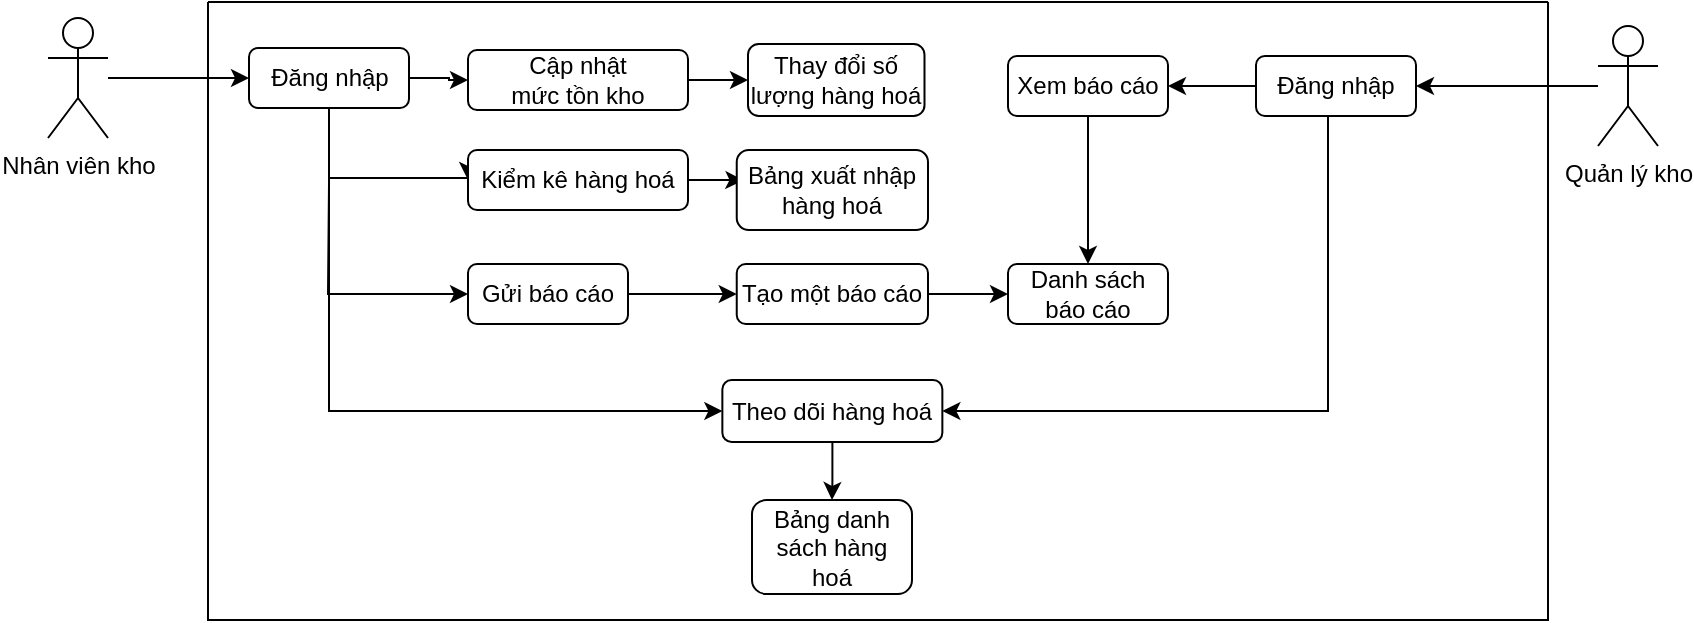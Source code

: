<mxfile version="26.2.13">
  <diagram name="Trang-1" id="D9kbNR4Y4z5BwE0H5Da0">
    <mxGraphModel dx="728" dy="394" grid="1" gridSize="10" guides="1" tooltips="1" connect="1" arrows="1" fold="1" page="1" pageScale="1" pageWidth="1169" pageHeight="827" math="0" shadow="0">
      <root>
        <mxCell id="0" />
        <mxCell id="1" parent="0" />
        <mxCell id="RE8hw0GTR6m2Dy88vsNo-1" value="Nhân viên kho" style="shape=umlActor;verticalLabelPosition=bottom;verticalAlign=top;html=1;outlineConnect=0;" parent="1" vertex="1">
          <mxGeometry x="120" y="29" width="30" height="60" as="geometry" />
        </mxCell>
        <mxCell id="RE8hw0GTR6m2Dy88vsNo-2" value="Quản lý kho" style="shape=umlActor;verticalLabelPosition=bottom;verticalAlign=top;html=1;outlineConnect=0;" parent="1" vertex="1">
          <mxGeometry x="895" y="33" width="30" height="60" as="geometry" />
        </mxCell>
        <mxCell id="RE8hw0GTR6m2Dy88vsNo-5" value="" style="endArrow=classic;html=1;rounded=0;entryX=0;entryY=0.5;entryDx=0;entryDy=0;" parent="1" target="RE8hw0GTR6m2Dy88vsNo-6" edge="1" source="RE8hw0GTR6m2Dy88vsNo-1">
          <mxGeometry width="50" height="50" relative="1" as="geometry">
            <mxPoint x="140" y="200" as="sourcePoint" />
            <mxPoint x="200" y="170" as="targetPoint" />
          </mxGeometry>
        </mxCell>
        <mxCell id="RE8hw0GTR6m2Dy88vsNo-16" value="" style="swimlane;startSize=0;" parent="1" vertex="1">
          <mxGeometry x="200" y="21" width="670" height="309" as="geometry" />
        </mxCell>
        <mxCell id="0RWC0uuBtocXuPP7cz6o-1" style="edgeStyle=orthogonalEdgeStyle;rounded=0;orthogonalLoop=1;jettySize=auto;html=1;" edge="1" parent="RE8hw0GTR6m2Dy88vsNo-16" source="RE8hw0GTR6m2Dy88vsNo-6" target="RE8hw0GTR6m2Dy88vsNo-15">
          <mxGeometry relative="1" as="geometry" />
        </mxCell>
        <mxCell id="0RWC0uuBtocXuPP7cz6o-5" style="edgeStyle=orthogonalEdgeStyle;rounded=0;orthogonalLoop=1;jettySize=auto;html=1;entryX=0;entryY=0.5;entryDx=0;entryDy=0;" edge="1" parent="RE8hw0GTR6m2Dy88vsNo-16" source="RE8hw0GTR6m2Dy88vsNo-6" target="RE8hw0GTR6m2Dy88vsNo-46">
          <mxGeometry relative="1" as="geometry">
            <Array as="points">
              <mxPoint x="61" y="88" />
            </Array>
          </mxGeometry>
        </mxCell>
        <mxCell id="0RWC0uuBtocXuPP7cz6o-7" style="edgeStyle=orthogonalEdgeStyle;rounded=0;orthogonalLoop=1;jettySize=auto;html=1;entryX=0;entryY=0.5;entryDx=0;entryDy=0;" edge="1" parent="RE8hw0GTR6m2Dy88vsNo-16" source="RE8hw0GTR6m2Dy88vsNo-6" target="RE8hw0GTR6m2Dy88vsNo-32">
          <mxGeometry relative="1" as="geometry">
            <Array as="points">
              <mxPoint x="61" y="91" />
              <mxPoint x="60" y="144" />
            </Array>
          </mxGeometry>
        </mxCell>
        <mxCell id="0RWC0uuBtocXuPP7cz6o-16" style="edgeStyle=orthogonalEdgeStyle;rounded=0;orthogonalLoop=1;jettySize=auto;html=1;entryX=0;entryY=0.5;entryDx=0;entryDy=0;" edge="1" parent="RE8hw0GTR6m2Dy88vsNo-16" source="RE8hw0GTR6m2Dy88vsNo-6" target="RE8hw0GTR6m2Dy88vsNo-38">
          <mxGeometry relative="1" as="geometry">
            <Array as="points">
              <mxPoint x="61" y="205" />
            </Array>
          </mxGeometry>
        </mxCell>
        <mxCell id="RE8hw0GTR6m2Dy88vsNo-6" value="Đăng nhập" style="rounded=1;whiteSpace=wrap;html=1;" parent="RE8hw0GTR6m2Dy88vsNo-16" vertex="1">
          <mxGeometry x="20.5" y="23" width="80" height="30" as="geometry" />
        </mxCell>
        <mxCell id="RE8hw0GTR6m2Dy88vsNo-58" value="" style="edgeStyle=orthogonalEdgeStyle;rounded=0;orthogonalLoop=1;jettySize=auto;html=1;" parent="RE8hw0GTR6m2Dy88vsNo-16" source="RE8hw0GTR6m2Dy88vsNo-15" target="RE8hw0GTR6m2Dy88vsNo-57" edge="1">
          <mxGeometry relative="1" as="geometry" />
        </mxCell>
        <mxCell id="RE8hw0GTR6m2Dy88vsNo-15" value="Cập nhật&lt;div&gt;mức tồn kho&lt;/div&gt;" style="rounded=1;whiteSpace=wrap;html=1;" parent="RE8hw0GTR6m2Dy88vsNo-16" vertex="1">
          <mxGeometry x="130" y="24" width="110" height="30" as="geometry" />
        </mxCell>
        <mxCell id="0RWC0uuBtocXuPP7cz6o-8" style="edgeStyle=orthogonalEdgeStyle;rounded=0;orthogonalLoop=1;jettySize=auto;html=1;entryX=1;entryY=0.5;entryDx=0;entryDy=0;" edge="1" parent="RE8hw0GTR6m2Dy88vsNo-16" source="RE8hw0GTR6m2Dy88vsNo-17" target="RE8hw0GTR6m2Dy88vsNo-22">
          <mxGeometry relative="1" as="geometry" />
        </mxCell>
        <mxCell id="0RWC0uuBtocXuPP7cz6o-15" style="edgeStyle=orthogonalEdgeStyle;rounded=0;orthogonalLoop=1;jettySize=auto;html=1;entryX=1;entryY=0.5;entryDx=0;entryDy=0;" edge="1" parent="RE8hw0GTR6m2Dy88vsNo-16" source="RE8hw0GTR6m2Dy88vsNo-17" target="RE8hw0GTR6m2Dy88vsNo-38">
          <mxGeometry relative="1" as="geometry">
            <Array as="points">
              <mxPoint x="560" y="205" />
            </Array>
          </mxGeometry>
        </mxCell>
        <mxCell id="RE8hw0GTR6m2Dy88vsNo-17" value="Đăng nhập" style="rounded=1;whiteSpace=wrap;html=1;" parent="RE8hw0GTR6m2Dy88vsNo-16" vertex="1">
          <mxGeometry x="524" y="27" width="80" height="30" as="geometry" />
        </mxCell>
        <mxCell id="RE8hw0GTR6m2Dy88vsNo-24" value="Danh sách báo cáo" style="rounded=1;whiteSpace=wrap;html=1;" parent="RE8hw0GTR6m2Dy88vsNo-16" vertex="1">
          <mxGeometry x="400" y="131" width="80" height="30" as="geometry" />
        </mxCell>
        <mxCell id="0RWC0uuBtocXuPP7cz6o-14" style="edgeStyle=orthogonalEdgeStyle;rounded=0;orthogonalLoop=1;jettySize=auto;html=1;" edge="1" parent="RE8hw0GTR6m2Dy88vsNo-16" source="RE8hw0GTR6m2Dy88vsNo-22" target="RE8hw0GTR6m2Dy88vsNo-24">
          <mxGeometry relative="1" as="geometry" />
        </mxCell>
        <mxCell id="RE8hw0GTR6m2Dy88vsNo-22" value="Xem báo cáo" style="rounded=1;whiteSpace=wrap;html=1;" parent="RE8hw0GTR6m2Dy88vsNo-16" vertex="1">
          <mxGeometry x="400" y="27" width="80" height="30" as="geometry" />
        </mxCell>
        <mxCell id="0RWC0uuBtocXuPP7cz6o-12" style="edgeStyle=orthogonalEdgeStyle;rounded=0;orthogonalLoop=1;jettySize=auto;html=1;" edge="1" parent="RE8hw0GTR6m2Dy88vsNo-16" source="RE8hw0GTR6m2Dy88vsNo-20" target="RE8hw0GTR6m2Dy88vsNo-24">
          <mxGeometry relative="1" as="geometry" />
        </mxCell>
        <mxCell id="RE8hw0GTR6m2Dy88vsNo-20" value="Tạo một báo cáo" style="rounded=1;whiteSpace=wrap;html=1;" parent="RE8hw0GTR6m2Dy88vsNo-16" vertex="1">
          <mxGeometry x="264.37" y="131" width="95.63" height="30" as="geometry" />
        </mxCell>
        <mxCell id="RE8hw0GTR6m2Dy88vsNo-35" value="" style="edgeStyle=orthogonalEdgeStyle;rounded=0;orthogonalLoop=1;jettySize=auto;html=1;" parent="RE8hw0GTR6m2Dy88vsNo-16" source="RE8hw0GTR6m2Dy88vsNo-32" target="RE8hw0GTR6m2Dy88vsNo-20" edge="1">
          <mxGeometry relative="1" as="geometry" />
        </mxCell>
        <mxCell id="RE8hw0GTR6m2Dy88vsNo-32" value="Gửi báo cáo" style="rounded=1;whiteSpace=wrap;html=1;" parent="RE8hw0GTR6m2Dy88vsNo-16" vertex="1">
          <mxGeometry x="130" y="131" width="80" height="30" as="geometry" />
        </mxCell>
        <mxCell id="0RWC0uuBtocXuPP7cz6o-17" value="" style="edgeStyle=orthogonalEdgeStyle;rounded=0;orthogonalLoop=1;jettySize=auto;html=1;" edge="1" parent="RE8hw0GTR6m2Dy88vsNo-16" source="RE8hw0GTR6m2Dy88vsNo-38" target="RE8hw0GTR6m2Dy88vsNo-54">
          <mxGeometry relative="1" as="geometry" />
        </mxCell>
        <mxCell id="RE8hw0GTR6m2Dy88vsNo-38" value="Theo dõi hàng hoá" style="rounded=1;whiteSpace=wrap;html=1;" parent="RE8hw0GTR6m2Dy88vsNo-16" vertex="1">
          <mxGeometry x="257.18" y="189" width="110" height="31" as="geometry" />
        </mxCell>
        <mxCell id="0RWC0uuBtocXuPP7cz6o-6" value="" style="edgeStyle=orthogonalEdgeStyle;rounded=0;orthogonalLoop=1;jettySize=auto;html=1;entryX=0.035;entryY=0.379;entryDx=0;entryDy=0;entryPerimeter=0;" edge="1" parent="RE8hw0GTR6m2Dy88vsNo-16" source="RE8hw0GTR6m2Dy88vsNo-46" target="RE8hw0GTR6m2Dy88vsNo-47">
          <mxGeometry relative="1" as="geometry" />
        </mxCell>
        <mxCell id="RE8hw0GTR6m2Dy88vsNo-46" value="Kiểm kê hàng hoá" style="rounded=1;whiteSpace=wrap;html=1;" parent="RE8hw0GTR6m2Dy88vsNo-16" vertex="1">
          <mxGeometry x="130" y="74" width="110" height="30" as="geometry" />
        </mxCell>
        <mxCell id="RE8hw0GTR6m2Dy88vsNo-47" value="Bảng xuất nhập hàng hoá" style="rounded=1;whiteSpace=wrap;html=1;" parent="RE8hw0GTR6m2Dy88vsNo-16" vertex="1">
          <mxGeometry x="264.37" y="74" width="95.63" height="40" as="geometry" />
        </mxCell>
        <mxCell id="RE8hw0GTR6m2Dy88vsNo-54" value="Bảng danh sách hàng hoá" style="rounded=1;whiteSpace=wrap;html=1;" parent="RE8hw0GTR6m2Dy88vsNo-16" vertex="1">
          <mxGeometry x="272" y="249" width="80" height="47" as="geometry" />
        </mxCell>
        <mxCell id="RE8hw0GTR6m2Dy88vsNo-57" value="Thay đổi số lượng hàng hoá" style="whiteSpace=wrap;html=1;rounded=1;" parent="RE8hw0GTR6m2Dy88vsNo-16" vertex="1">
          <mxGeometry x="270" y="21" width="88.25" height="36" as="geometry" />
        </mxCell>
        <mxCell id="RE8hw0GTR6m2Dy88vsNo-18" value="" style="endArrow=classic;html=1;rounded=0;entryX=1;entryY=0.5;entryDx=0;entryDy=0;" parent="1" target="RE8hw0GTR6m2Dy88vsNo-17" edge="1" source="RE8hw0GTR6m2Dy88vsNo-2">
          <mxGeometry width="50" height="50" relative="1" as="geometry">
            <mxPoint x="760" y="230" as="sourcePoint" />
            <mxPoint x="746" y="120" as="targetPoint" />
          </mxGeometry>
        </mxCell>
      </root>
    </mxGraphModel>
  </diagram>
</mxfile>
